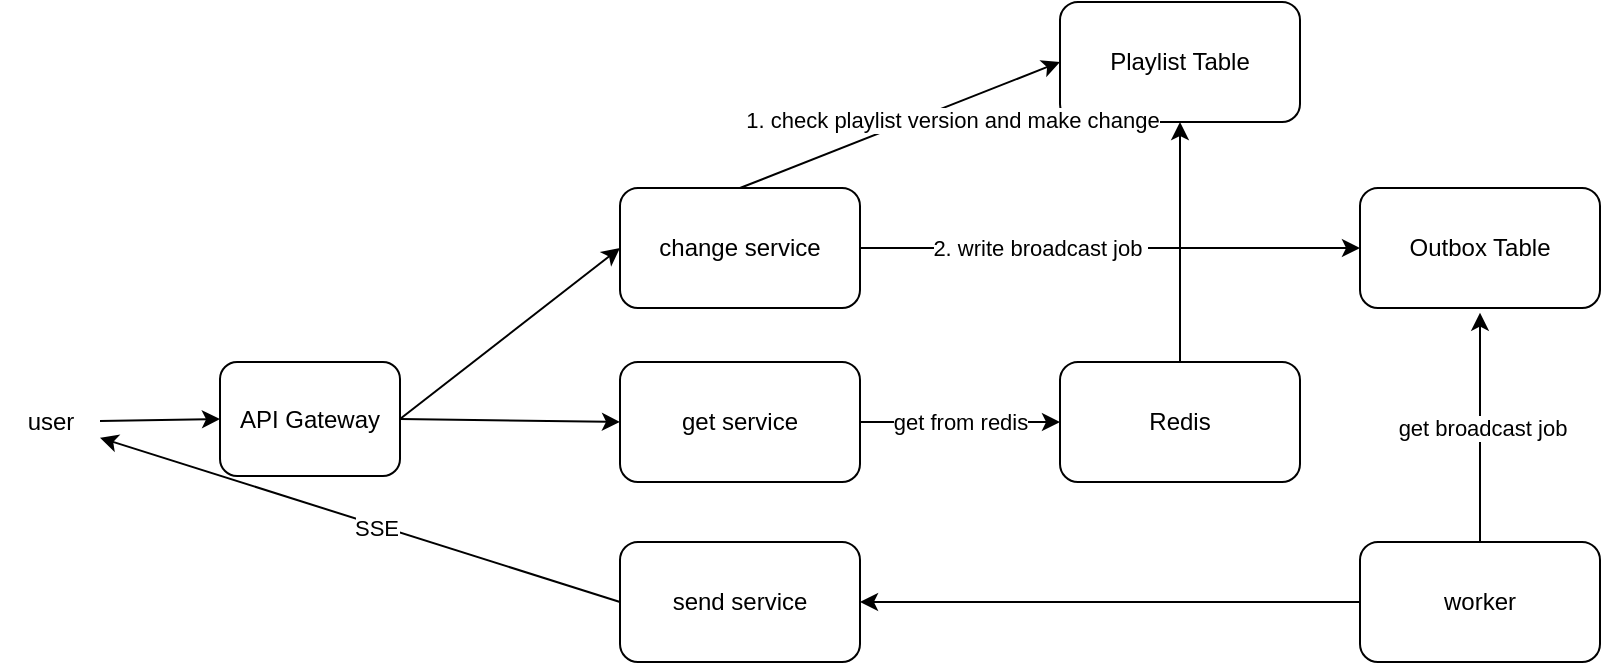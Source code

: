 <mxfile version="28.2.5">
  <diagram id="PaLIePgHaBBkyIJ8PUdu" name="Page-1">
    <mxGraphModel dx="984" dy="536" grid="1" gridSize="10" guides="1" tooltips="1" connect="1" arrows="1" fold="1" page="1" pageScale="1" pageWidth="1100" pageHeight="850" math="0" shadow="0">
      <root>
        <mxCell id="0" />
        <mxCell id="1" parent="0" />
        <mxCell id="rDS6_z04kb_yA0-09v_X-1" value="user" style="text;html=1;align=center;verticalAlign=middle;resizable=0;points=[];autosize=1;strokeColor=none;fillColor=none;" parent="1" vertex="1">
          <mxGeometry x="70" y="365" width="50" height="30" as="geometry" />
        </mxCell>
        <mxCell id="rDS6_z04kb_yA0-09v_X-2" value="change service" style="rounded=1;whiteSpace=wrap;html=1;" parent="1" vertex="1">
          <mxGeometry x="380" y="263" width="120" height="60" as="geometry" />
        </mxCell>
        <mxCell id="rDS6_z04kb_yA0-09v_X-3" value="" style="edgeStyle=none;orthogonalLoop=1;jettySize=auto;html=1;rounded=0;entryX=0;entryY=0.5;entryDx=0;entryDy=0;" parent="1" source="rDS6_z04kb_yA0-09v_X-1" target="Z_MTiyn_eiWjmPnR2bLo-1" edge="1">
          <mxGeometry width="100" relative="1" as="geometry">
            <mxPoint x="280" y="450" as="sourcePoint" />
            <mxPoint x="190" y="290" as="targetPoint" />
            <Array as="points" />
          </mxGeometry>
        </mxCell>
        <mxCell id="rDS6_z04kb_yA0-09v_X-4" value="Playlist Table" style="rounded=1;whiteSpace=wrap;html=1;" parent="1" vertex="1">
          <mxGeometry x="600" y="170" width="120" height="60" as="geometry" />
        </mxCell>
        <mxCell id="rDS6_z04kb_yA0-09v_X-5" value="" style="edgeStyle=none;orthogonalLoop=1;jettySize=auto;html=1;rounded=0;exitX=0.5;exitY=0;exitDx=0;exitDy=0;entryX=0;entryY=0.5;entryDx=0;entryDy=0;" parent="1" source="rDS6_z04kb_yA0-09v_X-2" target="rDS6_z04kb_yA0-09v_X-4" edge="1">
          <mxGeometry width="100" relative="1" as="geometry">
            <mxPoint x="500" y="450" as="sourcePoint" />
            <mxPoint x="440" y="200" as="targetPoint" />
            <Array as="points" />
          </mxGeometry>
        </mxCell>
        <mxCell id="rDS6_z04kb_yA0-09v_X-6" value="1. check playlist version and make change" style="edgeLabel;html=1;align=center;verticalAlign=middle;resizable=0;points=[];" parent="rDS6_z04kb_yA0-09v_X-5" vertex="1" connectable="0">
          <mxGeometry x="-0.066" y="1" relative="1" as="geometry">
            <mxPoint x="31" y="-4" as="offset" />
          </mxGeometry>
        </mxCell>
        <mxCell id="Z_MTiyn_eiWjmPnR2bLo-1" value="API Gateway" style="rounded=1;whiteSpace=wrap;html=1;" vertex="1" parent="1">
          <mxGeometry x="180" y="350" width="90" height="57" as="geometry" />
        </mxCell>
        <mxCell id="Z_MTiyn_eiWjmPnR2bLo-2" value="" style="edgeStyle=none;orthogonalLoop=1;jettySize=auto;html=1;rounded=0;entryX=0;entryY=0.5;entryDx=0;entryDy=0;exitX=1;exitY=0.5;exitDx=0;exitDy=0;" edge="1" parent="1" source="Z_MTiyn_eiWjmPnR2bLo-1" target="rDS6_z04kb_yA0-09v_X-2">
          <mxGeometry width="100" relative="1" as="geometry">
            <mxPoint x="330" y="370" as="sourcePoint" />
            <mxPoint x="430" y="370" as="targetPoint" />
            <Array as="points" />
          </mxGeometry>
        </mxCell>
        <mxCell id="Z_MTiyn_eiWjmPnR2bLo-3" value="get service" style="rounded=1;whiteSpace=wrap;html=1;" vertex="1" parent="1">
          <mxGeometry x="380" y="350" width="120" height="60" as="geometry" />
        </mxCell>
        <mxCell id="Z_MTiyn_eiWjmPnR2bLo-4" value="" style="edgeStyle=none;orthogonalLoop=1;jettySize=auto;html=1;rounded=0;exitX=1;exitY=0.5;exitDx=0;exitDy=0;entryX=0;entryY=0.5;entryDx=0;entryDy=0;" edge="1" parent="1" source="Z_MTiyn_eiWjmPnR2bLo-1" target="Z_MTiyn_eiWjmPnR2bLo-3">
          <mxGeometry width="100" relative="1" as="geometry">
            <mxPoint x="280" y="430" as="sourcePoint" />
            <mxPoint x="380" y="430" as="targetPoint" />
            <Array as="points" />
          </mxGeometry>
        </mxCell>
        <mxCell id="Z_MTiyn_eiWjmPnR2bLo-5" value="" style="edgeStyle=none;orthogonalLoop=1;jettySize=auto;html=1;rounded=0;exitX=1;exitY=0.5;exitDx=0;exitDy=0;entryX=0;entryY=0.5;entryDx=0;entryDy=0;" edge="1" parent="1" source="Z_MTiyn_eiWjmPnR2bLo-3" target="Z_MTiyn_eiWjmPnR2bLo-6">
          <mxGeometry width="100" relative="1" as="geometry">
            <mxPoint x="510" y="440" as="sourcePoint" />
            <mxPoint x="610" y="440" as="targetPoint" />
            <Array as="points" />
          </mxGeometry>
        </mxCell>
        <mxCell id="Z_MTiyn_eiWjmPnR2bLo-7" value="get from redis" style="edgeLabel;html=1;align=center;verticalAlign=middle;resizable=0;points=[];" vertex="1" connectable="0" parent="Z_MTiyn_eiWjmPnR2bLo-5">
          <mxGeometry x="-0.522" relative="1" as="geometry">
            <mxPoint x="26" as="offset" />
          </mxGeometry>
        </mxCell>
        <mxCell id="Z_MTiyn_eiWjmPnR2bLo-6" value="Redis" style="rounded=1;whiteSpace=wrap;html=1;" vertex="1" parent="1">
          <mxGeometry x="600" y="350" width="120" height="60" as="geometry" />
        </mxCell>
        <mxCell id="Z_MTiyn_eiWjmPnR2bLo-8" value="" style="edgeStyle=none;orthogonalLoop=1;jettySize=auto;html=1;rounded=0;exitX=0.5;exitY=0;exitDx=0;exitDy=0;entryX=0.5;entryY=1;entryDx=0;entryDy=0;" edge="1" parent="1" source="Z_MTiyn_eiWjmPnR2bLo-6" target="rDS6_z04kb_yA0-09v_X-4">
          <mxGeometry width="100" relative="1" as="geometry">
            <mxPoint x="620" y="300" as="sourcePoint" />
            <mxPoint x="720" y="300" as="targetPoint" />
            <Array as="points" />
          </mxGeometry>
        </mxCell>
        <mxCell id="Z_MTiyn_eiWjmPnR2bLo-10" value="Outbox Table" style="rounded=1;whiteSpace=wrap;html=1;" vertex="1" parent="1">
          <mxGeometry x="750" y="263" width="120" height="60" as="geometry" />
        </mxCell>
        <mxCell id="Z_MTiyn_eiWjmPnR2bLo-11" value="" style="edgeStyle=none;orthogonalLoop=1;jettySize=auto;html=1;rounded=0;exitX=1;exitY=0.5;exitDx=0;exitDy=0;entryX=0;entryY=0.5;entryDx=0;entryDy=0;" edge="1" parent="1" source="rDS6_z04kb_yA0-09v_X-2" target="Z_MTiyn_eiWjmPnR2bLo-10">
          <mxGeometry width="100" relative="1" as="geometry">
            <mxPoint x="510" y="310" as="sourcePoint" />
            <mxPoint x="610" y="310" as="targetPoint" />
            <Array as="points" />
          </mxGeometry>
        </mxCell>
        <mxCell id="Z_MTiyn_eiWjmPnR2bLo-12" value="2. write broadcast job&amp;nbsp;" style="edgeLabel;html=1;align=center;verticalAlign=middle;resizable=0;points=[];" vertex="1" connectable="0" parent="Z_MTiyn_eiWjmPnR2bLo-11">
          <mxGeometry x="-0.16" y="-2" relative="1" as="geometry">
            <mxPoint x="-15" y="-2" as="offset" />
          </mxGeometry>
        </mxCell>
        <mxCell id="Z_MTiyn_eiWjmPnR2bLo-13" value="worker" style="rounded=1;whiteSpace=wrap;html=1;" vertex="1" parent="1">
          <mxGeometry x="750" y="440" width="120" height="60" as="geometry" />
        </mxCell>
        <mxCell id="Z_MTiyn_eiWjmPnR2bLo-14" value="" style="edgeStyle=none;orthogonalLoop=1;jettySize=auto;html=1;rounded=0;exitX=0.5;exitY=0;exitDx=0;exitDy=0;entryX=0.5;entryY=1.039;entryDx=0;entryDy=0;entryPerimeter=0;" edge="1" parent="1" source="Z_MTiyn_eiWjmPnR2bLo-13" target="Z_MTiyn_eiWjmPnR2bLo-10">
          <mxGeometry width="100" relative="1" as="geometry">
            <mxPoint x="770" y="330" as="sourcePoint" />
            <mxPoint x="870" y="330" as="targetPoint" />
            <Array as="points" />
          </mxGeometry>
        </mxCell>
        <mxCell id="Z_MTiyn_eiWjmPnR2bLo-15" value="get broadcast job" style="edgeLabel;html=1;align=center;verticalAlign=middle;resizable=0;points=[];" vertex="1" connectable="0" parent="Z_MTiyn_eiWjmPnR2bLo-14">
          <mxGeometry x="0.0" y="-1" relative="1" as="geometry">
            <mxPoint as="offset" />
          </mxGeometry>
        </mxCell>
        <mxCell id="Z_MTiyn_eiWjmPnR2bLo-16" value="send service" style="rounded=1;whiteSpace=wrap;html=1;" vertex="1" parent="1">
          <mxGeometry x="380" y="440" width="120" height="60" as="geometry" />
        </mxCell>
        <mxCell id="Z_MTiyn_eiWjmPnR2bLo-17" value="" style="edgeStyle=none;orthogonalLoop=1;jettySize=auto;html=1;rounded=0;exitX=0;exitY=0.5;exitDx=0;exitDy=0;entryX=1;entryY=0.5;entryDx=0;entryDy=0;" edge="1" parent="1" source="Z_MTiyn_eiWjmPnR2bLo-13" target="Z_MTiyn_eiWjmPnR2bLo-16">
          <mxGeometry width="100" relative="1" as="geometry">
            <mxPoint x="620" y="490" as="sourcePoint" />
            <mxPoint x="720" y="490" as="targetPoint" />
            <Array as="points" />
          </mxGeometry>
        </mxCell>
        <mxCell id="Z_MTiyn_eiWjmPnR2bLo-18" value="" style="edgeStyle=none;orthogonalLoop=1;jettySize=auto;html=1;rounded=0;exitX=0;exitY=0.5;exitDx=0;exitDy=0;" edge="1" parent="1" source="Z_MTiyn_eiWjmPnR2bLo-16" target="rDS6_z04kb_yA0-09v_X-1">
          <mxGeometry width="100" relative="1" as="geometry">
            <mxPoint x="290" y="480" as="sourcePoint" />
            <mxPoint x="200" y="460" as="targetPoint" />
            <Array as="points" />
          </mxGeometry>
        </mxCell>
        <mxCell id="Z_MTiyn_eiWjmPnR2bLo-19" value="SSE" style="edgeLabel;html=1;align=center;verticalAlign=middle;resizable=0;points=[];" vertex="1" connectable="0" parent="Z_MTiyn_eiWjmPnR2bLo-18">
          <mxGeometry x="-0.06" y="1" relative="1" as="geometry">
            <mxPoint as="offset" />
          </mxGeometry>
        </mxCell>
      </root>
    </mxGraphModel>
  </diagram>
</mxfile>
